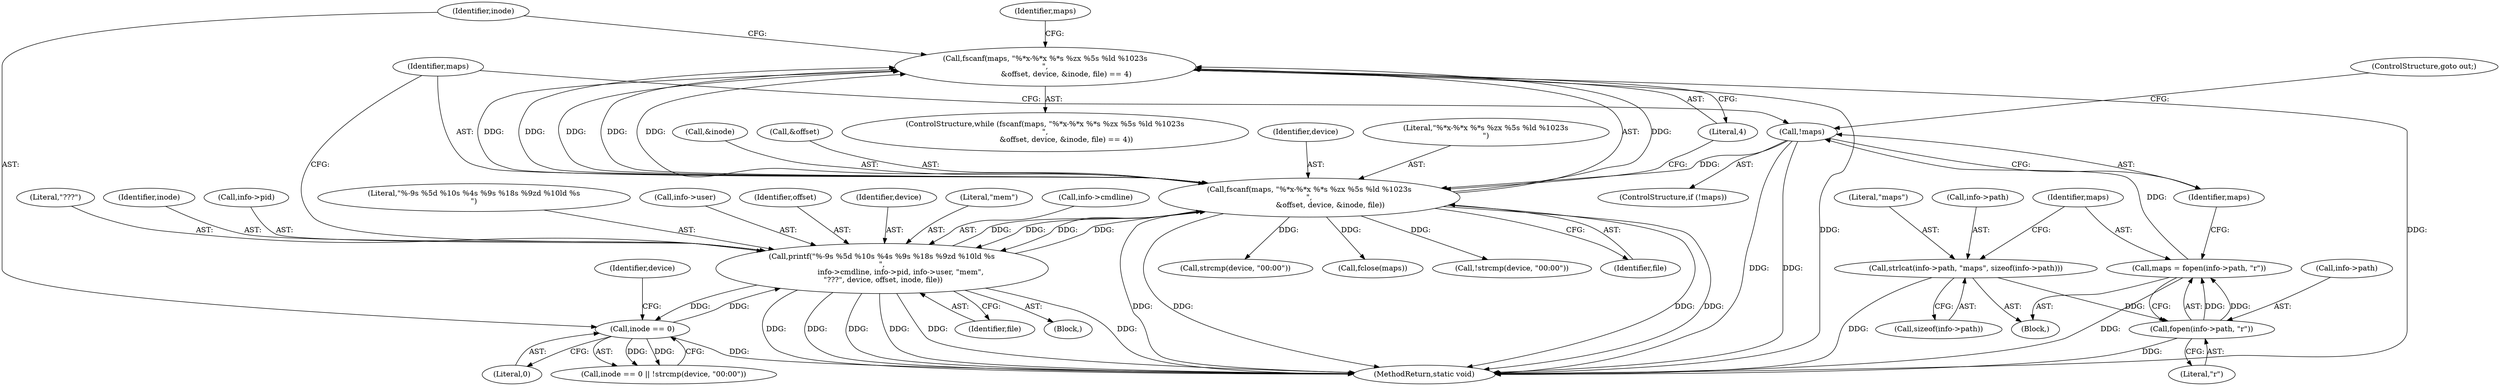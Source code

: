 digraph "0_Android_ae18eb014609948a40e22192b87b10efc680daa7@API" {
"1000129" [label="(Call,fscanf(maps, \"%*x-%*x %*s %zx %5s %ld %1023s\n\",\n                  &offset, device, &inode, file) == 4)"];
"1000130" [label="(Call,fscanf(maps, \"%*x-%*x %*s %zx %5s %ld %1023s\n\",\n                  &offset, device, &inode, file))"];
"1000125" [label="(Call,!maps)"];
"1000117" [label="(Call,maps = fopen(info->path, \"r\"))"];
"1000119" [label="(Call,fopen(info->path, \"r\"))"];
"1000108" [label="(Call,strlcat(info->path, \"maps\", sizeof(info->path)))"];
"1000151" [label="(Call,printf(\"%-9s %5d %10s %4s %9s %18s %9zd %10ld %s\n\",\n                info->cmdline, info->pid, info->user, \"mem\",\n \"???\", device, offset, inode, file))"];
"1000143" [label="(Call,inode == 0)"];
"1000108" [label="(Call,strlcat(info->path, \"maps\", sizeof(info->path)))"];
"1000130" [label="(Call,fscanf(maps, \"%*x-%*x %*s %zx %5s %ld %1023s\n\",\n                  &offset, device, &inode, file))"];
"1000109" [label="(Call,info->path)"];
"1000142" [label="(Call,inode == 0 || !strcmp(device, \"00:00\"))"];
"1000117" [label="(Call,maps = fopen(info->path, \"r\"))"];
"1000125" [label="(Call,!maps)"];
"1000138" [label="(Identifier,file)"];
"1000102" [label="(Block,)"];
"1000145" [label="(Literal,0)"];
"1000163" [label="(Literal,\"???\")"];
"1000151" [label="(Call,printf(\"%-9s %5d %10s %4s %9s %18s %9zd %10ld %s\n\",\n                info->cmdline, info->pid, info->user, \"mem\",\n \"???\", device, offset, inode, file))"];
"1000136" [label="(Call,&inode)"];
"1000167" [label="(Identifier,file)"];
"1000120" [label="(Call,info->path)"];
"1000144" [label="(Identifier,inode)"];
"1000180" [label="(MethodReturn,static void)"];
"1000166" [label="(Identifier,inode)"];
"1000127" [label="(ControlStructure,goto out;)"];
"1000119" [label="(Call,fopen(info->path, \"r\"))"];
"1000124" [label="(ControlStructure,if (!maps))"];
"1000133" [label="(Call,&offset)"];
"1000118" [label="(Identifier,maps)"];
"1000113" [label="(Call,sizeof(info->path))"];
"1000135" [label="(Identifier,device)"];
"1000129" [label="(Call,fscanf(maps, \"%*x-%*x %*s %zx %5s %ld %1023s\n\",\n                  &offset, device, &inode, file) == 4)"];
"1000123" [label="(Literal,\"r\")"];
"1000147" [label="(Call,strcmp(device, \"00:00\"))"];
"1000168" [label="(Call,fclose(maps))"];
"1000156" [label="(Call,info->pid)"];
"1000131" [label="(Identifier,maps)"];
"1000152" [label="(Literal,\"%-9s %5d %10s %4s %9s %18s %9zd %10ld %s\n\")"];
"1000112" [label="(Literal,\"maps\")"];
"1000159" [label="(Call,info->user)"];
"1000128" [label="(ControlStructure,while (fscanf(maps, \"%*x-%*x %*s %zx %5s %ld %1023s\n\",\n                  &offset, device, &inode, file) == 4))"];
"1000165" [label="(Identifier,offset)"];
"1000148" [label="(Identifier,device)"];
"1000139" [label="(Literal,4)"];
"1000169" [label="(Identifier,maps)"];
"1000164" [label="(Identifier,device)"];
"1000162" [label="(Literal,\"mem\")"];
"1000143" [label="(Call,inode == 0)"];
"1000146" [label="(Call,!strcmp(device, \"00:00\"))"];
"1000126" [label="(Identifier,maps)"];
"1000132" [label="(Literal,\"%*x-%*x %*s %zx %5s %ld %1023s\n\")"];
"1000153" [label="(Call,info->cmdline)"];
"1000140" [label="(Block,)"];
"1000129" -> "1000128"  [label="AST: "];
"1000129" -> "1000139"  [label="CFG: "];
"1000130" -> "1000129"  [label="AST: "];
"1000139" -> "1000129"  [label="AST: "];
"1000144" -> "1000129"  [label="CFG: "];
"1000169" -> "1000129"  [label="CFG: "];
"1000129" -> "1000180"  [label="DDG: "];
"1000129" -> "1000180"  [label="DDG: "];
"1000130" -> "1000129"  [label="DDG: "];
"1000130" -> "1000129"  [label="DDG: "];
"1000130" -> "1000129"  [label="DDG: "];
"1000130" -> "1000129"  [label="DDG: "];
"1000130" -> "1000129"  [label="DDG: "];
"1000130" -> "1000129"  [label="DDG: "];
"1000130" -> "1000138"  [label="CFG: "];
"1000131" -> "1000130"  [label="AST: "];
"1000132" -> "1000130"  [label="AST: "];
"1000133" -> "1000130"  [label="AST: "];
"1000135" -> "1000130"  [label="AST: "];
"1000136" -> "1000130"  [label="AST: "];
"1000138" -> "1000130"  [label="AST: "];
"1000139" -> "1000130"  [label="CFG: "];
"1000130" -> "1000180"  [label="DDG: "];
"1000130" -> "1000180"  [label="DDG: "];
"1000130" -> "1000180"  [label="DDG: "];
"1000130" -> "1000180"  [label="DDG: "];
"1000125" -> "1000130"  [label="DDG: "];
"1000151" -> "1000130"  [label="DDG: "];
"1000151" -> "1000130"  [label="DDG: "];
"1000130" -> "1000146"  [label="DDG: "];
"1000130" -> "1000147"  [label="DDG: "];
"1000130" -> "1000151"  [label="DDG: "];
"1000130" -> "1000151"  [label="DDG: "];
"1000130" -> "1000168"  [label="DDG: "];
"1000125" -> "1000124"  [label="AST: "];
"1000125" -> "1000126"  [label="CFG: "];
"1000126" -> "1000125"  [label="AST: "];
"1000127" -> "1000125"  [label="CFG: "];
"1000131" -> "1000125"  [label="CFG: "];
"1000125" -> "1000180"  [label="DDG: "];
"1000125" -> "1000180"  [label="DDG: "];
"1000117" -> "1000125"  [label="DDG: "];
"1000117" -> "1000102"  [label="AST: "];
"1000117" -> "1000119"  [label="CFG: "];
"1000118" -> "1000117"  [label="AST: "];
"1000119" -> "1000117"  [label="AST: "];
"1000126" -> "1000117"  [label="CFG: "];
"1000117" -> "1000180"  [label="DDG: "];
"1000119" -> "1000117"  [label="DDG: "];
"1000119" -> "1000117"  [label="DDG: "];
"1000119" -> "1000123"  [label="CFG: "];
"1000120" -> "1000119"  [label="AST: "];
"1000123" -> "1000119"  [label="AST: "];
"1000119" -> "1000180"  [label="DDG: "];
"1000108" -> "1000119"  [label="DDG: "];
"1000108" -> "1000102"  [label="AST: "];
"1000108" -> "1000113"  [label="CFG: "];
"1000109" -> "1000108"  [label="AST: "];
"1000112" -> "1000108"  [label="AST: "];
"1000113" -> "1000108"  [label="AST: "];
"1000118" -> "1000108"  [label="CFG: "];
"1000108" -> "1000180"  [label="DDG: "];
"1000151" -> "1000140"  [label="AST: "];
"1000151" -> "1000167"  [label="CFG: "];
"1000152" -> "1000151"  [label="AST: "];
"1000153" -> "1000151"  [label="AST: "];
"1000156" -> "1000151"  [label="AST: "];
"1000159" -> "1000151"  [label="AST: "];
"1000162" -> "1000151"  [label="AST: "];
"1000163" -> "1000151"  [label="AST: "];
"1000164" -> "1000151"  [label="AST: "];
"1000165" -> "1000151"  [label="AST: "];
"1000166" -> "1000151"  [label="AST: "];
"1000167" -> "1000151"  [label="AST: "];
"1000131" -> "1000151"  [label="CFG: "];
"1000151" -> "1000180"  [label="DDG: "];
"1000151" -> "1000180"  [label="DDG: "];
"1000151" -> "1000180"  [label="DDG: "];
"1000151" -> "1000180"  [label="DDG: "];
"1000151" -> "1000180"  [label="DDG: "];
"1000151" -> "1000180"  [label="DDG: "];
"1000151" -> "1000143"  [label="DDG: "];
"1000143" -> "1000151"  [label="DDG: "];
"1000143" -> "1000142"  [label="AST: "];
"1000143" -> "1000145"  [label="CFG: "];
"1000144" -> "1000143"  [label="AST: "];
"1000145" -> "1000143"  [label="AST: "];
"1000148" -> "1000143"  [label="CFG: "];
"1000142" -> "1000143"  [label="CFG: "];
"1000143" -> "1000180"  [label="DDG: "];
"1000143" -> "1000142"  [label="DDG: "];
"1000143" -> "1000142"  [label="DDG: "];
}
